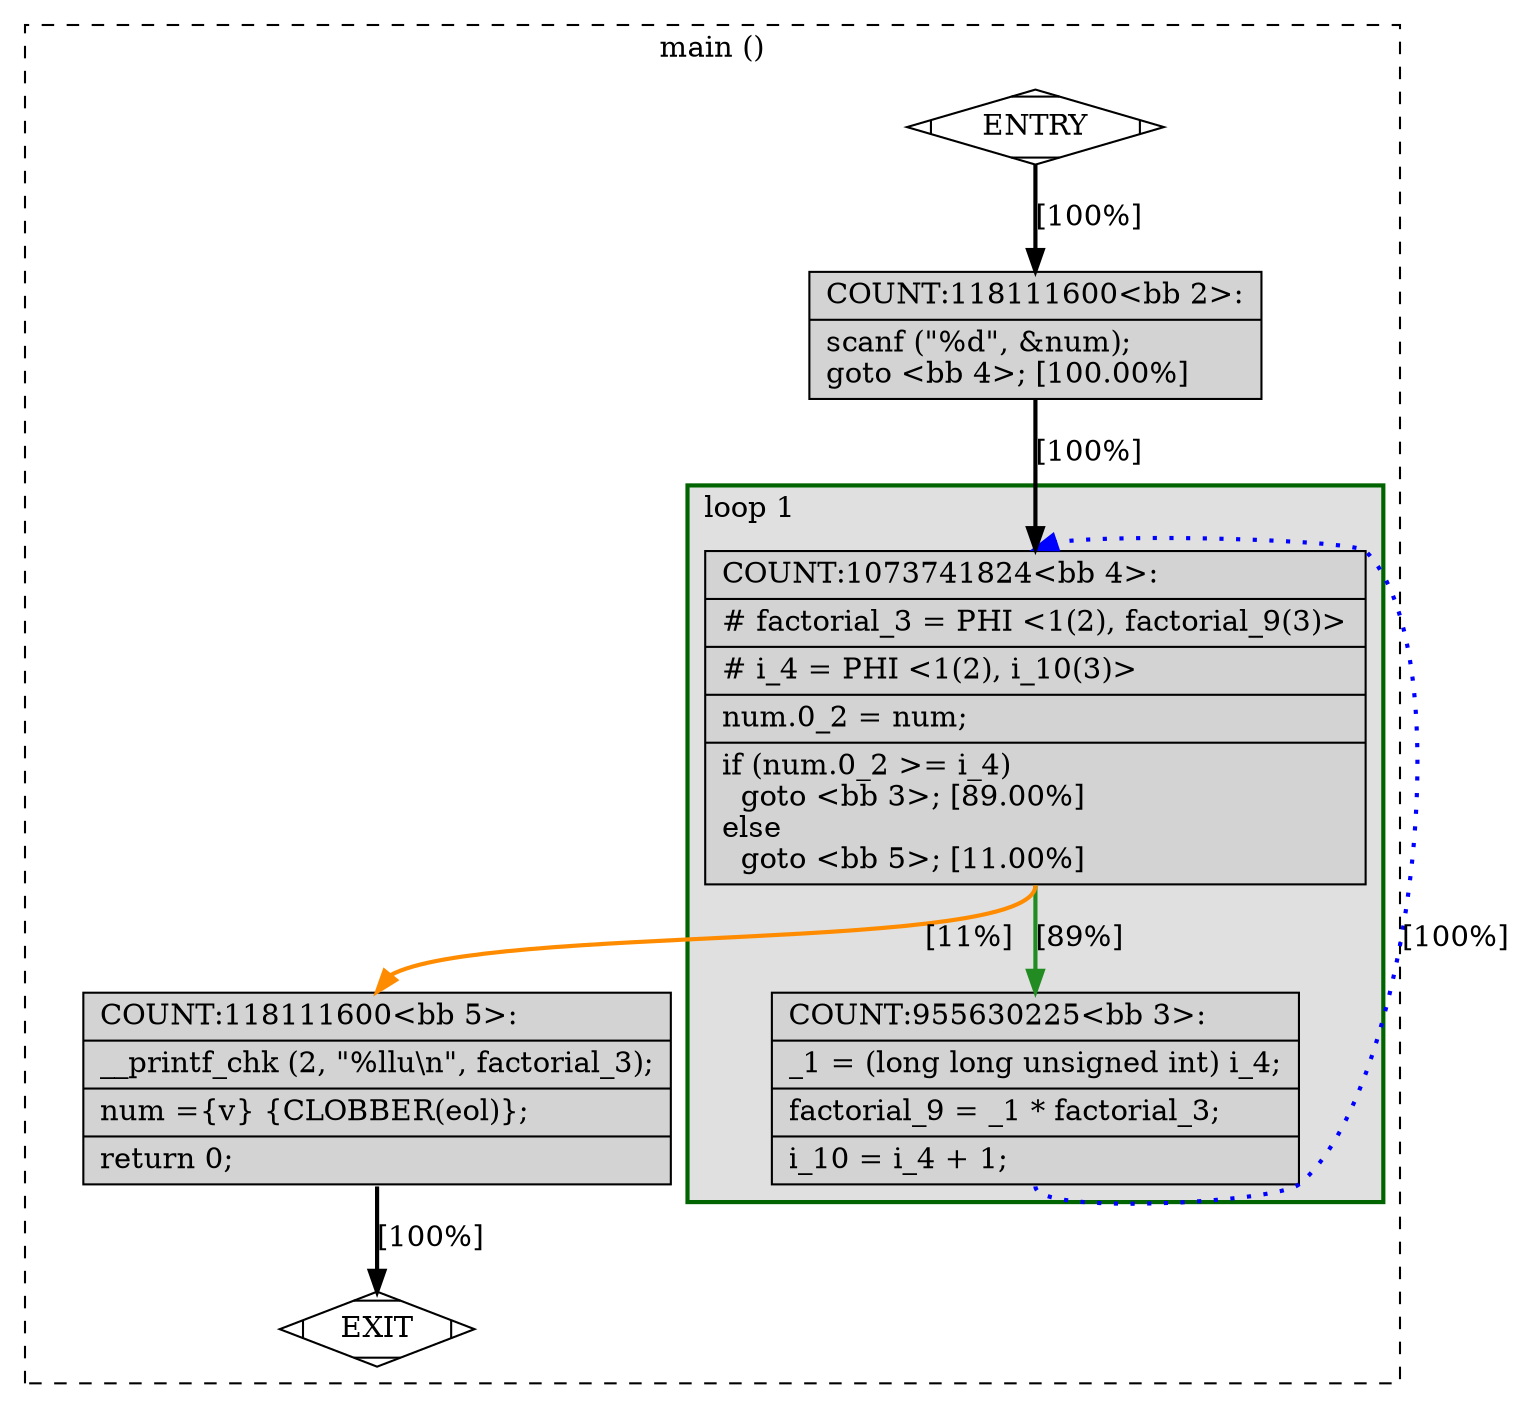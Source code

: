 digraph "main.c.122t.ifcombine" {
overlap=false;
subgraph "cluster_main" {
	style="dashed";
	color="black";
	label="main ()";
	subgraph cluster_23_1 {
	style="filled";
	color="darkgreen";
	fillcolor="grey88";
	label="loop 1";
	labeljust=l;
	penwidth=2;
	fn_23_basic_block_4 [shape=record,style=filled,fillcolor=lightgrey,label="{COUNT:1073741824\<bb\ 4\>:\l\
|#\ factorial_3\ =\ PHI\ \<1(2),\ factorial_9(3)\>\l\
|#\ i_4\ =\ PHI\ \<1(2),\ i_10(3)\>\l\
|num.0_2\ =\ num;\l\
|if\ (num.0_2\ \>=\ i_4)\l\
\ \ goto\ \<bb\ 3\>;\ [89.00%]\l\
else\l\
\ \ goto\ \<bb\ 5\>;\ [11.00%]\l\
}"];

	fn_23_basic_block_3 [shape=record,style=filled,fillcolor=lightgrey,label="{COUNT:955630225\<bb\ 3\>:\l\
|_1\ =\ (long\ long\ unsigned\ int)\ i_4;\l\
|factorial_9\ =\ _1\ *\ factorial_3;\l\
|i_10\ =\ i_4\ +\ 1;\l\
}"];

	}
	fn_23_basic_block_0 [shape=Mdiamond,style=filled,fillcolor=white,label="ENTRY"];

	fn_23_basic_block_1 [shape=Mdiamond,style=filled,fillcolor=white,label="EXIT"];

	fn_23_basic_block_2 [shape=record,style=filled,fillcolor=lightgrey,label="{COUNT:118111600\<bb\ 2\>:\l\
|scanf\ (\"%d\",\ &num);\l\
goto\ \<bb\ 4\>;\ [100.00%]\l\
}"];

	fn_23_basic_block_5 [shape=record,style=filled,fillcolor=lightgrey,label="{COUNT:118111600\<bb\ 5\>:\l\
|__printf_chk\ (2,\ \"%llu\\n\",\ factorial_3);\l\
|num\ =\{v\}\ \{CLOBBER(eol)\};\l\
|return\ 0;\l\
}"];

	fn_23_basic_block_0:s -> fn_23_basic_block_2:n [style="solid,bold",color=black,weight=100,constraint=true,label="[100%]"];
	fn_23_basic_block_2:s -> fn_23_basic_block_4:n [style="solid,bold",color=black,weight=100,constraint=true,label="[100%]"];
	fn_23_basic_block_3:s -> fn_23_basic_block_4:n [style="dotted,bold",color=blue,weight=10,constraint=false,label="[100%]"];
	fn_23_basic_block_4:s -> fn_23_basic_block_3:n [style="solid,bold",color=forestgreen,weight=10,constraint=true,label="[89%]"];
	fn_23_basic_block_4:s -> fn_23_basic_block_5:n [style="solid,bold",color=darkorange,weight=10,constraint=true,label="[11%]"];
	fn_23_basic_block_5:s -> fn_23_basic_block_1:n [style="solid,bold",color=black,weight=10,constraint=true,label="[100%]"];
	fn_23_basic_block_0:s -> fn_23_basic_block_1:n [style="invis",constraint=true];
}
}
